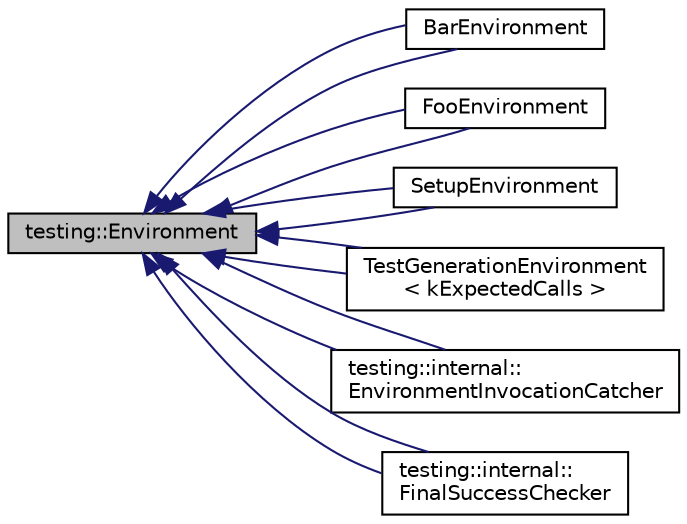 digraph "testing::Environment"
{
 // LATEX_PDF_SIZE
  edge [fontname="Helvetica",fontsize="10",labelfontname="Helvetica",labelfontsize="10"];
  node [fontname="Helvetica",fontsize="10",shape=record];
  rankdir="LR";
  Node1 [label="testing::Environment",height=0.2,width=0.4,color="black", fillcolor="grey75", style="filled", fontcolor="black",tooltip=" "];
  Node1 -> Node2 [dir="back",color="midnightblue",fontsize="10",style="solid",fontname="Helvetica"];
  Node2 [label="BarEnvironment",height=0.2,width=0.4,color="black", fillcolor="white", style="filled",URL="$class_bar_environment.html",tooltip=" "];
  Node1 -> Node2 [dir="back",color="midnightblue",fontsize="10",style="solid",fontname="Helvetica"];
  Node1 -> Node3 [dir="back",color="midnightblue",fontsize="10",style="solid",fontname="Helvetica"];
  Node3 [label="FooEnvironment",height=0.2,width=0.4,color="black", fillcolor="white", style="filled",URL="$class_foo_environment.html",tooltip=" "];
  Node1 -> Node3 [dir="back",color="midnightblue",fontsize="10",style="solid",fontname="Helvetica"];
  Node1 -> Node4 [dir="back",color="midnightblue",fontsize="10",style="solid",fontname="Helvetica"];
  Node4 [label="SetupEnvironment",height=0.2,width=0.4,color="black", fillcolor="white", style="filled",URL="$class_setup_environment.html",tooltip=" "];
  Node1 -> Node4 [dir="back",color="midnightblue",fontsize="10",style="solid",fontname="Helvetica"];
  Node1 -> Node5 [dir="back",color="midnightblue",fontsize="10",style="solid",fontname="Helvetica"];
  Node5 [label="TestGenerationEnvironment\l\< kExpectedCalls \>",height=0.2,width=0.4,color="black", fillcolor="white", style="filled",URL="$class_test_generation_environment.html",tooltip=" "];
  Node1 -> Node5 [dir="back",color="midnightblue",fontsize="10",style="solid",fontname="Helvetica"];
  Node1 -> Node6 [dir="back",color="midnightblue",fontsize="10",style="solid",fontname="Helvetica"];
  Node6 [label="testing::internal::\lEnvironmentInvocationCatcher",height=0.2,width=0.4,color="black", fillcolor="white", style="filled",URL="$classtesting_1_1internal_1_1_environment_invocation_catcher.html",tooltip=" "];
  Node1 -> Node6 [dir="back",color="midnightblue",fontsize="10",style="solid",fontname="Helvetica"];
  Node1 -> Node7 [dir="back",color="midnightblue",fontsize="10",style="solid",fontname="Helvetica"];
  Node7 [label="testing::internal::\lFinalSuccessChecker",height=0.2,width=0.4,color="black", fillcolor="white", style="filled",URL="$classtesting_1_1internal_1_1_final_success_checker.html",tooltip=" "];
  Node1 -> Node7 [dir="back",color="midnightblue",fontsize="10",style="solid",fontname="Helvetica"];
}
